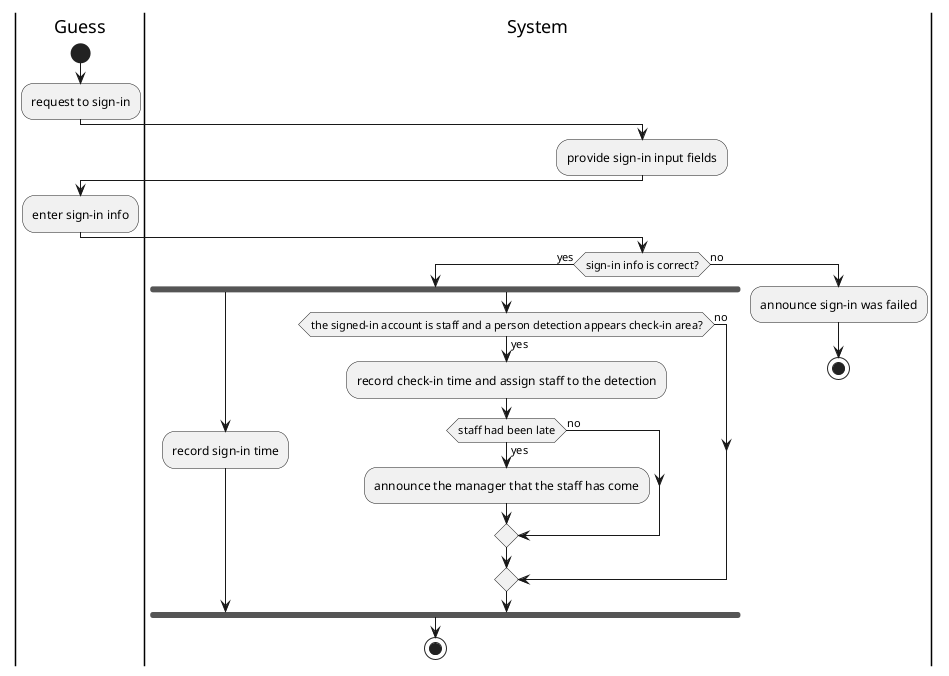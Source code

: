 @startuml
|Guess|
start
:request to sign-in;
|System|
:provide sign-in input fields;
|Guess|
:enter sign-in info;
|System|
if (sign-in info is correct?) then (yes)
    fork
        :record sign-in time;
    fork again
        if (the signed-in account is staff and a person detection appears check-in area?) then (yes)
            :record check-in time and assign staff to the detection;
            if (staff had been late) then (yes)
                :announce the manager that the staff has come;
            else (no)
            endif
        else (no)
        endif
    end fork
    stop
else (no)
    :announce sign-in was failed;
    stop
endif
@enduml